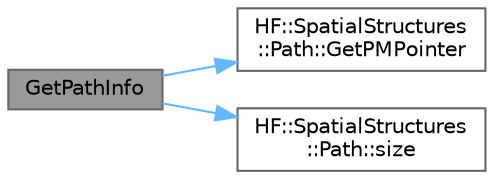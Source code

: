 digraph "GetPathInfo"
{
 // LATEX_PDF_SIZE
  bgcolor="transparent";
  edge [fontname=Helvetica,fontsize=10,labelfontname=Helvetica,labelfontsize=10];
  node [fontname=Helvetica,fontsize=10,shape=box,height=0.2,width=0.4];
  rankdir="LR";
  Node1 [label="GetPathInfo",height=0.2,width=0.4,color="gray40", fillcolor="grey60", style="filled", fontcolor="black",tooltip="Get the size of a path and a pointer to its path members."];
  Node1 -> Node2 [color="steelblue1",style="solid"];
  Node2 [label="HF::SpatialStructures\l::Path::GetPMPointer",height=0.2,width=0.4,color="grey40", fillcolor="white", style="filled",URL="$a02083.html#a942cb49007bbeb5588e2d526c68bdcf9",tooltip="Get a pointer to the path's underlying path members vector."];
  Node1 -> Node3 [color="steelblue1",style="solid"];
  Node3 [label="HF::SpatialStructures\l::Path::size",height=0.2,width=0.4,color="grey40", fillcolor="white", style="filled",URL="$a02083.html#a28f61f0f57b38a5249a11a725d9d692b",tooltip="Determine how many nodes are in this path."];
}
